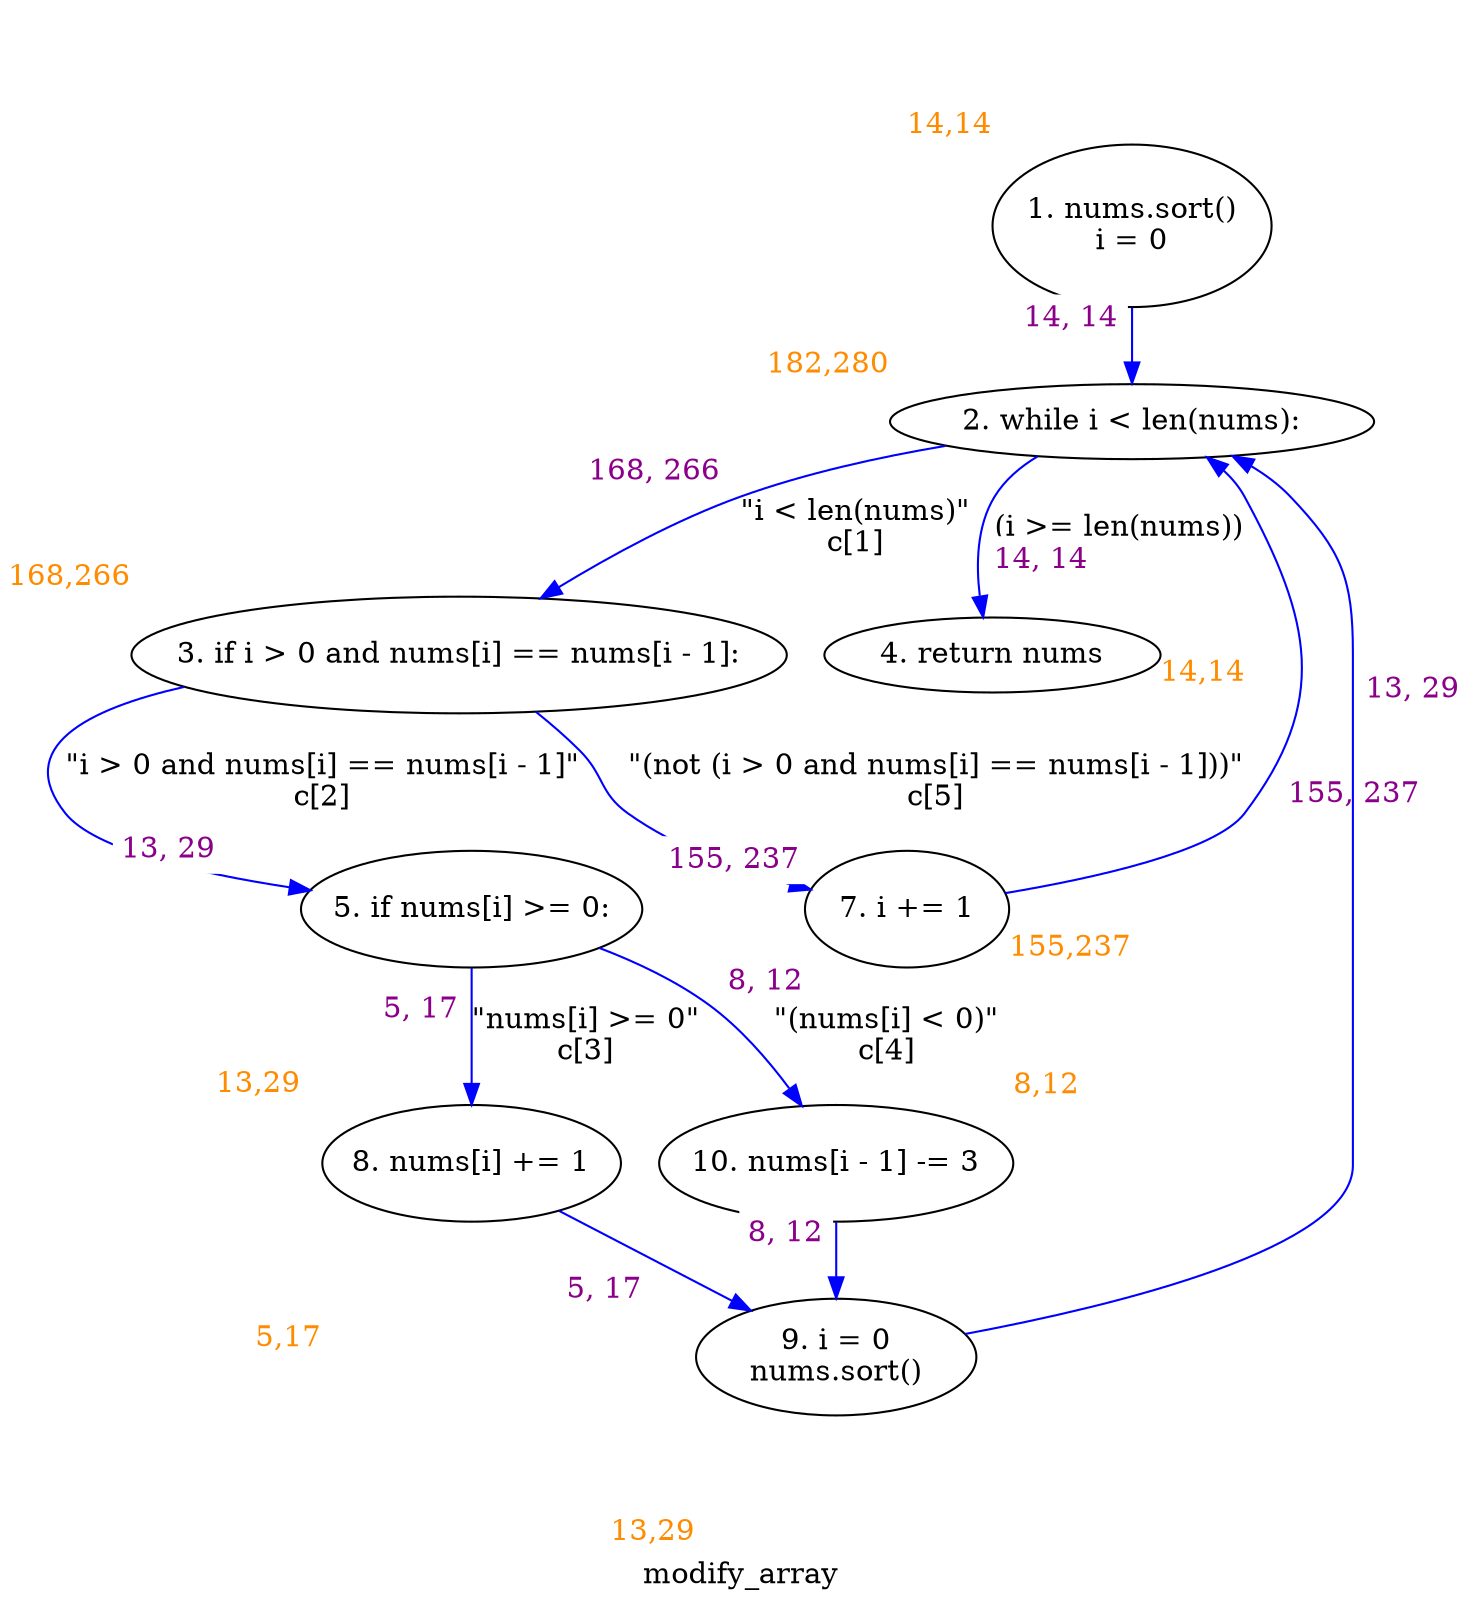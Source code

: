 digraph clustermodify_array {
	graph [bb="0,0,600.37,653.58",
		label=modify_array,
		lheight=0.22,
		lp="300.19,11.875",
		lwidth=1.04,
		xlabel=<<br></br><br></br><br></br><font color='darkorange'>-1,-1</font>>
	];
	node [label="\N",
		xlabel=<<br></br><br></br><br></br><font color='darkorange'>-1,-1</font>>
	];
	1	[height=1.0852,
		label="1. nums.sort()
i = 0",
		pos="476.92,598.76",
		width=1.5812,
		xlabel=<<br></br><br></br><br></br><font color='darkorange'>14,14</font>>,
		xlp="404.62,645.7"];
	2	[height=0.5,
		label="2. while i < len(nums):
",
		pos="476.92,504.7",
		width=2.5689,
		xlabel=<<br></br><br></br><br></br><font color='darkorange'>182,280</font>>,
		xlp="362.31,530.57"];
	1 -> 2	[color=blue,
		label_bgcolor=white,
		pos="e,476.92,523.01 476.92,559.25 476.92,550.87 476.92,542.16 476.92,534.25",
		xlabel=<<TABLE BORDER="0" CELLBORDER="0" CELLSPACING="0"><TR><TD><TABLE BORDER="0" CELLBORDER="0" CELLSPACING="0" CELLPADDING="4" BGCOLOR="white"><TR><TD><font color="darkmagenta">14, 14</font></TD></TR></TABLE></TD></TR></TABLE>>,
		xlp="453.67,527.21"];
	3	[height=0.77585,
		label="3. if i > 0 and nums[i] == nums[i - 1]:",
		pos="192.92,391.26",
		width=4.1297,
		xlabel=<<br></br><br></br><br></br><font color='darkorange'>168,266</font>>,
		xlp="22.125,427.07"];
	2 -> 3	[color=blue,
		label="\"i < len(nums)\"\nc[1]",
		label_bgcolor=white,
		lp="371.67,452.95",
		pos="e,232.65,418.64 409.54,492.01 383.68,486.45 354.2,478.77 328.42,468.7 298.55,457.02 267.24,439.74 242.25,424.55",
		xlabel=<<TABLE BORDER="0" CELLBORDER="0" CELLSPACING="0"><TR><TD><TABLE BORDER="0" CELLBORDER="0" CELLSPACING="0" CELLPADDING="4" BGCOLOR="white"><TR><TD><font color="darkmagenta">168, 266</font></TD></TR></TABLE></TD></TR></TABLE>>,
		xlp="287.52,478.1"];
	4	[height=0.5,
		label="4. return nums
",
		pos="423.92,391.26",
		width=1.7788,
		xlabel=<<br></br><br></br><br></br><font color='darkorange'>14,14</font>>,
		xlp="375.26,417.14"];
	2 -> 4	[color=blue,
		label="(i >= len(nums))",
		label_bgcolor=white,
		lp="471.29,452.95",
		pos="e,419.88,409.49 443.03,487.63 435.9,482.6 429.3,476.33 425.17,468.7 417.34,454.24 416.8,435.87 418.32,420.77",
		xlabel=<<TABLE BORDER="0" CELLBORDER="0" CELLSPACING="0"><TR><TD><TABLE BORDER="0" CELLBORDER="0" CELLSPACING="0" CELLPADDING="4" BGCOLOR="white"><TR><TD><font color="darkmagenta">14, 14</font></TD></TR></TABLE></TD></TR></TABLE>>,
		xlp="442.34,436.9"];
	5	[height=0.77585,
		label="5. if nums[i] >= 0:",
		pos="208.92,267.9",
		width=2.0231,
		xlabel=<<br></br><br></br><br></br><font color='darkorange'>13,29</font>>,
		xlp="120.71,303.71"];
	3 -> 5	[color=blue,
		label="\"i > 0 and nums[i] == nums[i - 1]\"\nc[2]",
		label_bgcolor=white,
		lp="164.92,329.58",
		pos="e,137.84,274.5 96.703,369.57 85.819,363.45 76.084,355.55 68.919,345.33 60.881,333.87 60.67,325.15 68.919,313.83 82.686,294.96 104.5,\
283.84 126.85,277.34",
		xlabel=<<TABLE BORDER="0" CELLBORDER="0" CELLSPACING="0"><TR><TD><TABLE BORDER="0" CELLBORDER="0" CELLSPACING="0" CELLPADDING="4" BGCOLOR="white"><TR><TD><font color="darkmagenta">13, 29</font></TD></TR></TABLE></TD></TR></TABLE>>,
		xlp="76.165,274.39"];
	7	[height=0.77585,
		label="7. i += 1",
		pos="385.92,267.9",
		width=1.3602,
		xlabel=<<br></br><br></br><br></br><font color='darkorange'>155,237</font>>,
		xlp="314.83,247.85"];
	3 -> 7	[color=blue,
		label="\"(not (i > 0 and nums[i] == nums[i - 1]))\"\nc[5]",
		label_bgcolor=white,
		lp="400.79,329.58",
		pos="e,343.35,282.05 237.07,364.37 245.4,358.6 253.74,352.15 260.92,345.33 273.54,333.35 270.59,324.71 284.17,313.83 298.45,302.4 316.1,\
293.27 332.66,286.31",
		xlabel=<<TABLE BORDER="0" CELLBORDER="0" CELLSPACING="0"><TR><TD><TABLE BORDER="0" CELLBORDER="0" CELLSPACING="0" CELLPADDING="4" BGCOLOR="white"><TR><TD><font color="darkmagenta">155, 237</font></TD></TR></TABLE></TD></TR></TABLE>>,
		xlp="314.25,299.89"];
	8	[height=0.77585,
		label="8. nums[i] += 1",
		pos="208.92,144.54",
		width=1.7432,
		xlabel=<<br></br><br></br><br></br><font color='darkorange'>5,17</font>>,
		xlp="134.16,180.35"];
	5 -> 8	[color=blue,
		label="\"nums[i] >= 0\"\nc[3]",
		label_bgcolor=white,
		lp="251.29,206.22",
		pos="e,208.92,172.69 208.92,239.67 208.92,223.27 208.92,202.14 208.92,184.05",
		xlabel=<<TABLE BORDER="0" CELLBORDER="0" CELLSPACING="0"><TR><TD><TABLE BORDER="0" CELLBORDER="0" CELLSPACING="0" CELLPADDING="4" BGCOLOR="white"><TR><TD><font color="darkmagenta">5, 17</font></TD></TR></TABLE></TD></TR></TABLE>>,
		xlp="189.04,220.05"];
	10	[height=0.77585,
		label="10. nums[i - 1] -= 3",
		pos="362.92,144.54",
		width=2.0378,
		xlabel=<<br></br><br></br><br></br><font color='darkorange'>8,12</font>>,
		xlp="277.56,180.35"];
	5 -> 10	[color=blue,
		label="\"(nums[i] < 0)\"\nc[4]",
		label_bgcolor=white,
		lp="372.67,206.22",
		pos="e,344.66,171.96 257.21,246.88 271.04,240.02 285.68,231.61 297.92,221.97 312.74,210.31 326.65,194.84 337.77,180.87",
		xlabel=<<TABLE BORDER="0" CELLBORDER="0" CELLSPACING="0"><TR><TD><TABLE BORDER="0" CELLBORDER="0" CELLSPACING="0" CELLPADDING="4" BGCOLOR="white"><TR><TD><font color="darkmagenta">8, 12</font></TD></TR></TABLE></TD></TR></TABLE>>,
		xlp="315.75,201.47"];
	7 -> 2	[color=blue,
		label_bgcolor=white,
		pos="e,501.86,486.98 434.67,272.19 463.38,276.93 497.56,288.06 515.92,313.83 555.85,369.89 543.97,405.84 515.92,468.7 514.31,472.29 512.13,\
475.68 509.62,478.81",
		xlabel=<<TABLE BORDER="0" CELLBORDER="0" CELLSPACING="0"><TR><TD><TABLE BORDER="0" CELLBORDER="0" CELLSPACING="0" CELLPADDING="4" BGCOLOR="white"><TR><TD><font color="darkmagenta">155, 237</font></TD></TR></TABLE></TD></TR></TABLE>>,
		xlp="570.37,381.42"];
	9	[height=0.77585,
		label="9. i = 0
nums.sort()
",
		pos="362.92,51.681",
		width=1.5812,
		xlabel=<<br></br><br></br><br></br><font color='darkorange'>13,29</font>>,
		xlp="290.62,31.625"];
	8 -> 9	[color=blue,
		label_bgcolor=white,
		pos="e,327.13,73.797 245.81,121.78 267.28,109.11 294.52,93.036 317.33,79.579",
		xlabel=<<TABLE BORDER="0" CELLBORDER="0" CELLSPACING="0"><TR><TD><TABLE BORDER="0" CELLBORDER="0" CELLSPACING="0" CELLPADDING="4" BGCOLOR="white"><TR><TD><font color="darkmagenta">5, 17</font></TD></TR></TABLE></TD></TR></TABLE>>,
		xlp="266.41,84.023"];
	10 -> 9	[color=blue,
		label_bgcolor=white,
		pos="e,362.92,79.923 362.92,116.28 362.92,108.46 362.92,99.789 362.92,91.422",
		xlabel=<<TABLE BORDER="0" CELLBORDER="0" CELLSPACING="0"><TR><TD><TABLE BORDER="0" CELLBORDER="0" CELLSPACING="0" CELLPADDING="4" BGCOLOR="white"><TR><TD><font color="darkmagenta">8, 12</font></TD></TR></TABLE></TD></TR></TABLE>>,
		xlp="343.04,84.258"];
	9 -> 2	[color=blue,
		label_bgcolor=white,
		pos="e,513.11,487.71 420.02,54.418 480.68,59.672 567.92,78.53 567.92,143.54 567.92,392.26 567.92,392.26 567.92,392.26 567.92,428.92 560.93,\
440.99 536.92,468.7 532.82,473.42 527.92,477.67 522.71,481.44",
		xlabel=<<TABLE BORDER="0" CELLBORDER="0" CELLSPACING="0"><TR><TD><TABLE BORDER="0" CELLBORDER="0" CELLSPACING="0" CELLPADDING="4" BGCOLOR="white"><TR><TD><font color="darkmagenta">13, 29</font></TD></TR></TABLE></TD></TR></TABLE>>,
		xlp="544.67,347.3"];
}
